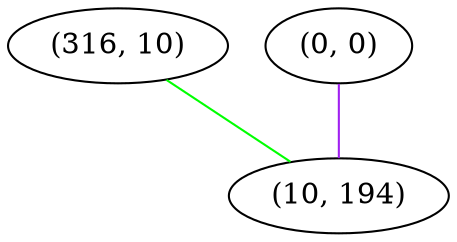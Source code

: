 graph "" {
"(316, 10)";
"(0, 0)";
"(10, 194)";
"(316, 10)" -- "(10, 194)"  [color=green, key=0, weight=2];
"(0, 0)" -- "(10, 194)"  [color=purple, key=0, weight=4];
}
